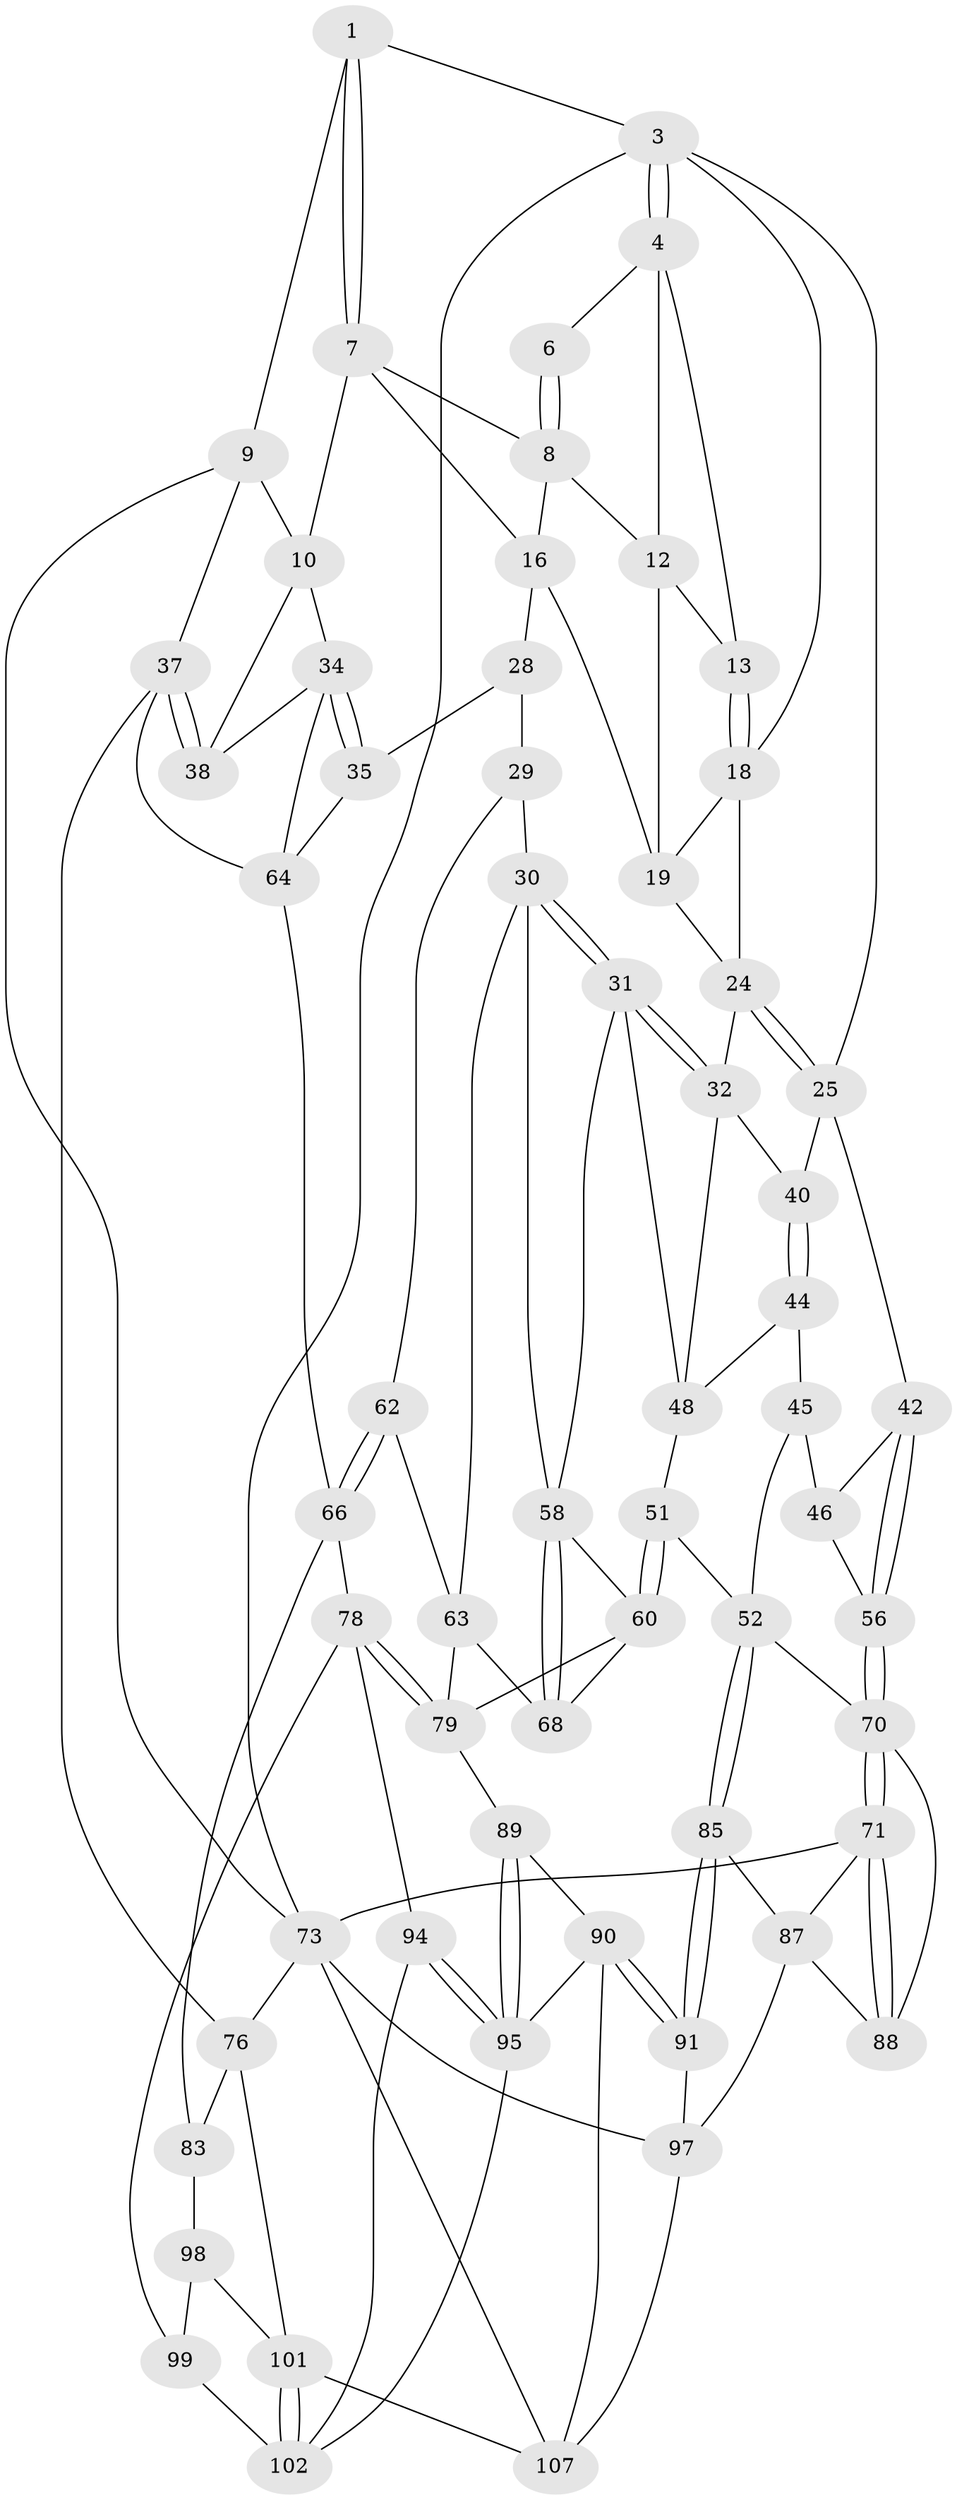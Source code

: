 // original degree distribution, {3: 0.027522935779816515, 4: 0.24770642201834864, 6: 0.23853211009174313, 5: 0.48623853211009177}
// Generated by graph-tools (version 1.1) at 2025/42/03/06/25 10:42:34]
// undirected, 61 vertices, 135 edges
graph export_dot {
graph [start="1"]
  node [color=gray90,style=filled];
  1 [pos="+0.512323333816893+0",super="+2"];
  3 [pos="+0+0",super="+17"];
  4 [pos="+0.045210042202039474+0",super="+5"];
  6 [pos="+0.36329810091385545+0"];
  7 [pos="+0.5282946427373233+0.02699631438873098",super="+11"];
  8 [pos="+0.41148534601358816+0.09238834233185252",super="+14"];
  9 [pos="+0.7676663485948686+0.1739240553898767",super="+23"];
  10 [pos="+0.7467544202913723+0.1990083937859562",super="+33"];
  12 [pos="+0.21321826536145655+0",super="+15"];
  13 [pos="+0.005375101520688736+0.11261390532750153"];
  16 [pos="+0.5479242452073885+0.23796618466379438",super="+21"];
  18 [pos="+0+0.1444536011965143",super="+20"];
  19 [pos="+0.23968808666743377+0.16212118226137712",super="+22"];
  24 [pos="+0.19093623611712096+0.2634330690785967",super="+27"];
  25 [pos="+0.18221290097318008+0.28600241785763075",super="+26"];
  28 [pos="+0.5038025571995226+0.33186088694787214",super="+36"];
  29 [pos="+0.495111538873334+0.35212967504814136",super="+50"];
  30 [pos="+0.44888660717474205+0.42174163642257606",super="+57"];
  31 [pos="+0.4072639163579713+0.4203779154406357",super="+47"];
  32 [pos="+0.33660073543228164+0.3945915609976419",super="+39"];
  34 [pos="+0.7773213521166626+0.40148793746039263",super="+61"];
  35 [pos="+0.732981719456009+0.449455426181984"];
  37 [pos="+1+0.400243828826175",super="+74"];
  38 [pos="+1+0.4028907629753124"];
  40 [pos="+0.1940519057674389+0.36245597365772836",super="+41"];
  42 [pos="+0+0.3373424101201783",super="+43"];
  44 [pos="+0.1907548779174705+0.3812068385964325"];
  45 [pos="+0.16949490360771857+0.41427876616878356",super="+54"];
  46 [pos="+0.06785390444491082+0.45139930000682843",super="+55"];
  48 [pos="+0.28755898458680446+0.4791632416758657",super="+49"];
  51 [pos="+0.2048736838681914+0.6289235412295048"];
  52 [pos="+0.1926196608587907+0.6297444434553996",super="+53"];
  56 [pos="+0+0.5473007794281042"];
  58 [pos="+0.40947496592606614+0.5184206694753063",super="+59"];
  60 [pos="+0.27655701690177004+0.6487997284310809",super="+69"];
  62 [pos="+0.6014419153983107+0.5679467044113371"];
  63 [pos="+0.5122083646201573+0.5722808970755457",super="+67"];
  64 [pos="+0.8723575879487036+0.6176220127585026",super="+65"];
  66 [pos="+0.7097408277063408+0.7115875297408473",super="+77"];
  68 [pos="+0.3829856305135482+0.6533189613827536"];
  70 [pos="+0+0.5591944974833587",super="+81"];
  71 [pos="+0+0.7525270275222506",super="+72"];
  73 [pos="+0+1",super="+75"];
  76 [pos="+1+0.9228457692450085",super="+82"];
  78 [pos="+0.5339902050023936+0.7896390202119182",super="+93"];
  79 [pos="+0.527746381168753+0.7832739697188261",super="+80"];
  83 [pos="+0.831151425171076+0.8302662337952967",super="+84"];
  85 [pos="+0.1879747856130651+0.6545234335350708",super="+86"];
  87 [pos="+0.06742402067661586+0.8105018825789222",super="+96"];
  88 [pos="+0.06719777148619273+0.725482619790874"];
  89 [pos="+0.3247701523091963+0.7790818126898766"];
  90 [pos="+0.25894059784752554+0.891160022122456",super="+106"];
  91 [pos="+0.2354472485522788+0.8777928779600573",super="+92"];
  94 [pos="+0.5142301112205557+0.8637519789286102"];
  95 [pos="+0.47401152310715117+0.9124174389370798",super="+108"];
  97 [pos="+0.07912337014658279+0.8963951851293209",super="+105"];
  98 [pos="+0.6906466271000575+0.8766830490517556",super="+100"];
  99 [pos="+0.6423117507529353+0.8909492496781329"];
  101 [pos="+0.704495968983646+1",super="+104"];
  102 [pos="+0.637080799962972+0.9698608844504476",super="+103"];
  107 [pos="+0.33039705148488446+1",super="+109"];
  1 -- 7;
  1 -- 7;
  1 -- 3;
  1 -- 9 [weight=2];
  3 -- 4;
  3 -- 4;
  3 -- 73;
  3 -- 25;
  3 -- 18;
  4 -- 13;
  4 -- 12;
  4 -- 6;
  6 -- 8;
  6 -- 8;
  7 -- 8;
  7 -- 16;
  7 -- 10;
  8 -- 16;
  8 -- 12;
  9 -- 10;
  9 -- 73;
  9 -- 37;
  10 -- 34;
  10 -- 38;
  12 -- 13;
  12 -- 19;
  13 -- 18;
  13 -- 18;
  16 -- 19;
  16 -- 28;
  18 -- 24;
  18 -- 19;
  19 -- 24;
  24 -- 25;
  24 -- 25;
  24 -- 32;
  25 -- 42;
  25 -- 40;
  28 -- 29 [weight=2];
  28 -- 35;
  29 -- 30;
  29 -- 62;
  30 -- 31;
  30 -- 31;
  30 -- 58;
  30 -- 63;
  31 -- 32;
  31 -- 32;
  31 -- 48;
  31 -- 58;
  32 -- 40;
  32 -- 48;
  34 -- 35;
  34 -- 35;
  34 -- 64;
  34 -- 38;
  35 -- 64;
  37 -- 38;
  37 -- 38;
  37 -- 64;
  37 -- 76;
  40 -- 44;
  40 -- 44;
  42 -- 56;
  42 -- 56;
  42 -- 46;
  44 -- 45;
  44 -- 48;
  45 -- 46 [weight=2];
  45 -- 52;
  46 -- 56;
  48 -- 51;
  51 -- 52;
  51 -- 60;
  51 -- 60;
  52 -- 85;
  52 -- 85;
  52 -- 70;
  56 -- 70;
  56 -- 70;
  58 -- 68;
  58 -- 68;
  58 -- 60;
  60 -- 68;
  60 -- 79;
  62 -- 63;
  62 -- 66;
  62 -- 66;
  63 -- 68;
  63 -- 79;
  64 -- 66;
  66 -- 83;
  66 -- 78;
  70 -- 71;
  70 -- 71;
  70 -- 88;
  71 -- 88;
  71 -- 88;
  71 -- 73;
  71 -- 87;
  73 -- 76;
  73 -- 107;
  73 -- 97;
  76 -- 83;
  76 -- 101;
  78 -- 79;
  78 -- 79;
  78 -- 94;
  78 -- 99;
  79 -- 89;
  83 -- 98 [weight=2];
  85 -- 91 [weight=2];
  85 -- 91;
  85 -- 87;
  87 -- 88;
  87 -- 97;
  89 -- 90;
  89 -- 95;
  89 -- 95;
  90 -- 91;
  90 -- 91;
  90 -- 107;
  90 -- 95;
  91 -- 97;
  94 -- 95;
  94 -- 95;
  94 -- 102;
  95 -- 102;
  97 -- 107;
  98 -- 99;
  98 -- 101;
  99 -- 102;
  101 -- 102;
  101 -- 102;
  101 -- 107;
}

